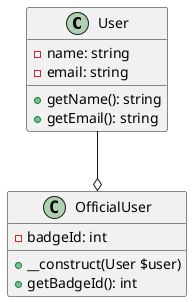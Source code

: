 @startuml

hide empty members
skinparam BackgroundColor transparent

class User {
    - name: string
    - email: string
    + getName(): string
    + getEmail(): string
}

class OfficialUser {
    + __construct(User $user)
    - badgeId: int
    + getBadgeId(): int
}

User --o OfficialUser

@enduml
